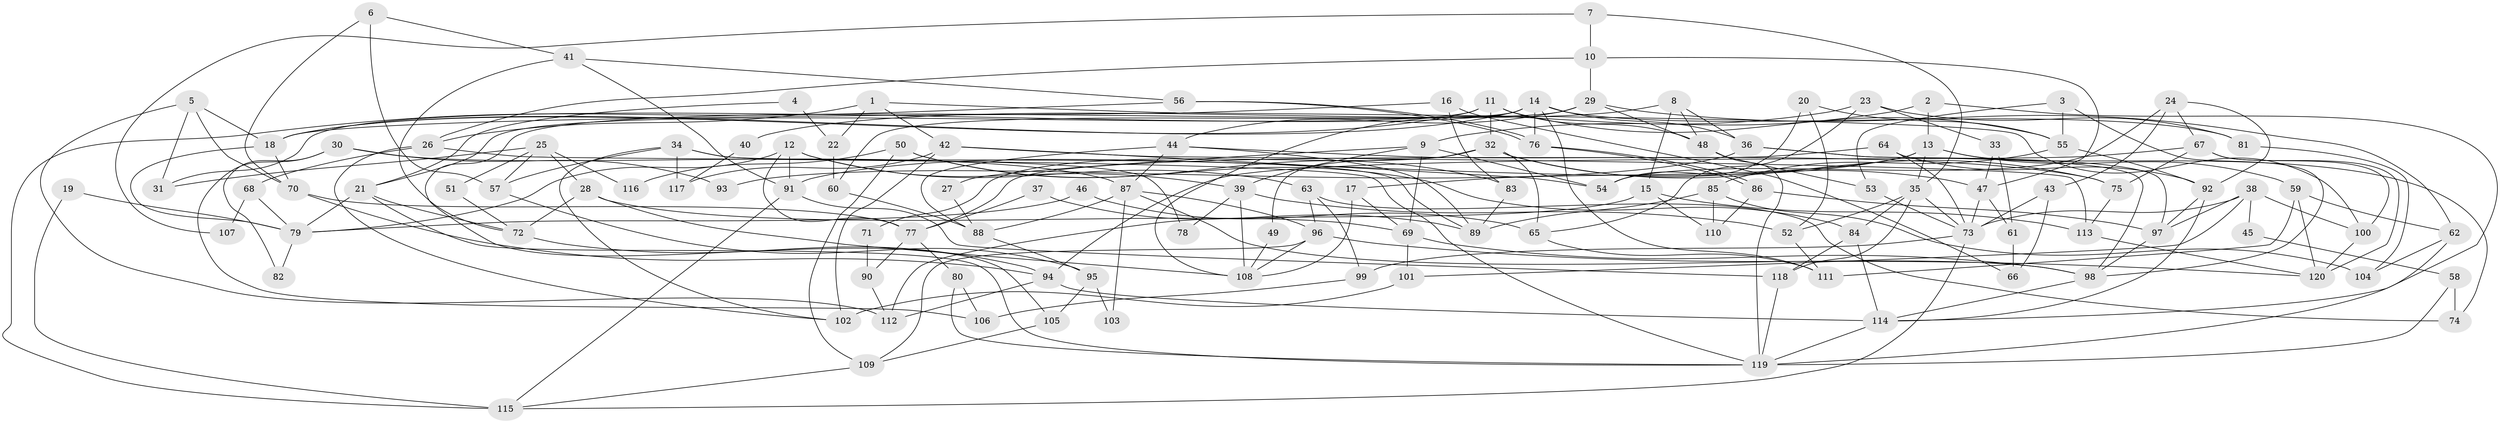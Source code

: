// Generated by graph-tools (version 1.1) at 2025/36/03/09/25 02:36:16]
// undirected, 120 vertices, 240 edges
graph export_dot {
graph [start="1"]
  node [color=gray90,style=filled];
  1;
  2;
  3;
  4;
  5;
  6;
  7;
  8;
  9;
  10;
  11;
  12;
  13;
  14;
  15;
  16;
  17;
  18;
  19;
  20;
  21;
  22;
  23;
  24;
  25;
  26;
  27;
  28;
  29;
  30;
  31;
  32;
  33;
  34;
  35;
  36;
  37;
  38;
  39;
  40;
  41;
  42;
  43;
  44;
  45;
  46;
  47;
  48;
  49;
  50;
  51;
  52;
  53;
  54;
  55;
  56;
  57;
  58;
  59;
  60;
  61;
  62;
  63;
  64;
  65;
  66;
  67;
  68;
  69;
  70;
  71;
  72;
  73;
  74;
  75;
  76;
  77;
  78;
  79;
  80;
  81;
  82;
  83;
  84;
  85;
  86;
  87;
  88;
  89;
  90;
  91;
  92;
  93;
  94;
  95;
  96;
  97;
  98;
  99;
  100;
  101;
  102;
  103;
  104;
  105;
  106;
  107;
  108;
  109;
  110;
  111;
  112;
  113;
  114;
  115;
  116;
  117;
  118;
  119;
  120;
  1 -- 100;
  1 -- 42;
  1 -- 22;
  1 -- 26;
  2 -- 114;
  2 -- 13;
  2 -- 9;
  3 -- 53;
  3 -- 98;
  3 -- 55;
  4 -- 21;
  4 -- 22;
  5 -- 70;
  5 -- 112;
  5 -- 18;
  5 -- 31;
  6 -- 57;
  6 -- 41;
  6 -- 70;
  7 -- 10;
  7 -- 35;
  7 -- 107;
  8 -- 36;
  8 -- 48;
  8 -- 15;
  8 -- 40;
  9 -- 39;
  9 -- 27;
  9 -- 54;
  9 -- 69;
  10 -- 29;
  10 -- 26;
  10 -- 47;
  11 -- 21;
  11 -- 18;
  11 -- 32;
  11 -- 48;
  11 -- 55;
  12 -- 39;
  12 -- 91;
  12 -- 63;
  12 -- 77;
  12 -- 79;
  13 -- 91;
  13 -- 35;
  13 -- 17;
  13 -- 59;
  13 -- 74;
  14 -- 18;
  14 -- 76;
  14 -- 31;
  14 -- 36;
  14 -- 60;
  14 -- 81;
  14 -- 111;
  15 -- 110;
  15 -- 112;
  15 -- 113;
  16 -- 18;
  16 -- 83;
  16 -- 66;
  17 -- 69;
  17 -- 108;
  18 -- 79;
  18 -- 70;
  19 -- 79;
  19 -- 115;
  20 -- 55;
  20 -- 52;
  20 -- 54;
  21 -- 72;
  21 -- 119;
  21 -- 79;
  22 -- 60;
  23 -- 108;
  23 -- 65;
  23 -- 33;
  23 -- 81;
  24 -- 54;
  24 -- 92;
  24 -- 43;
  24 -- 67;
  25 -- 31;
  25 -- 28;
  25 -- 51;
  25 -- 57;
  25 -- 116;
  26 -- 102;
  26 -- 68;
  26 -- 119;
  27 -- 88;
  28 -- 108;
  28 -- 69;
  28 -- 72;
  29 -- 62;
  29 -- 48;
  29 -- 44;
  29 -- 105;
  30 -- 87;
  30 -- 106;
  30 -- 82;
  30 -- 93;
  32 -- 47;
  32 -- 49;
  32 -- 65;
  32 -- 71;
  32 -- 75;
  33 -- 47;
  33 -- 61;
  34 -- 89;
  34 -- 102;
  34 -- 57;
  34 -- 78;
  34 -- 117;
  35 -- 73;
  35 -- 118;
  35 -- 52;
  35 -- 84;
  36 -- 97;
  36 -- 93;
  36 -- 98;
  37 -- 89;
  37 -- 77;
  38 -- 97;
  38 -- 73;
  38 -- 45;
  38 -- 100;
  38 -- 101;
  39 -- 52;
  39 -- 108;
  39 -- 78;
  40 -- 117;
  41 -- 72;
  41 -- 56;
  41 -- 91;
  42 -- 113;
  42 -- 54;
  42 -- 102;
  42 -- 117;
  43 -- 66;
  43 -- 73;
  44 -- 75;
  44 -- 87;
  44 -- 88;
  44 -- 89;
  45 -- 58;
  46 -- 65;
  46 -- 79;
  47 -- 73;
  47 -- 61;
  48 -- 119;
  48 -- 53;
  49 -- 108;
  50 -- 84;
  50 -- 109;
  50 -- 83;
  50 -- 116;
  51 -- 72;
  52 -- 111;
  53 -- 73;
  55 -- 85;
  55 -- 92;
  56 -- 76;
  56 -- 76;
  56 -- 115;
  57 -- 95;
  58 -- 119;
  58 -- 74;
  59 -- 120;
  59 -- 62;
  59 -- 111;
  60 -- 88;
  61 -- 66;
  62 -- 119;
  62 -- 104;
  63 -- 96;
  63 -- 74;
  63 -- 99;
  64 -- 92;
  64 -- 77;
  64 -- 73;
  65 -- 111;
  67 -- 100;
  67 -- 75;
  67 -- 94;
  67 -- 120;
  68 -- 79;
  68 -- 107;
  69 -- 98;
  69 -- 101;
  70 -- 77;
  70 -- 94;
  71 -- 90;
  72 -- 94;
  73 -- 99;
  73 -- 115;
  75 -- 113;
  76 -- 86;
  76 -- 86;
  77 -- 80;
  77 -- 90;
  79 -- 82;
  80 -- 119;
  80 -- 106;
  81 -- 104;
  83 -- 89;
  84 -- 114;
  84 -- 118;
  85 -- 104;
  85 -- 89;
  85 -- 110;
  86 -- 97;
  86 -- 110;
  87 -- 96;
  87 -- 88;
  87 -- 98;
  87 -- 103;
  88 -- 95;
  90 -- 112;
  91 -- 118;
  91 -- 115;
  92 -- 114;
  92 -- 97;
  94 -- 112;
  94 -- 114;
  95 -- 103;
  95 -- 105;
  96 -- 109;
  96 -- 120;
  96 -- 108;
  97 -- 98;
  98 -- 114;
  99 -- 106;
  100 -- 120;
  101 -- 102;
  105 -- 109;
  109 -- 115;
  113 -- 120;
  114 -- 119;
  118 -- 119;
}
